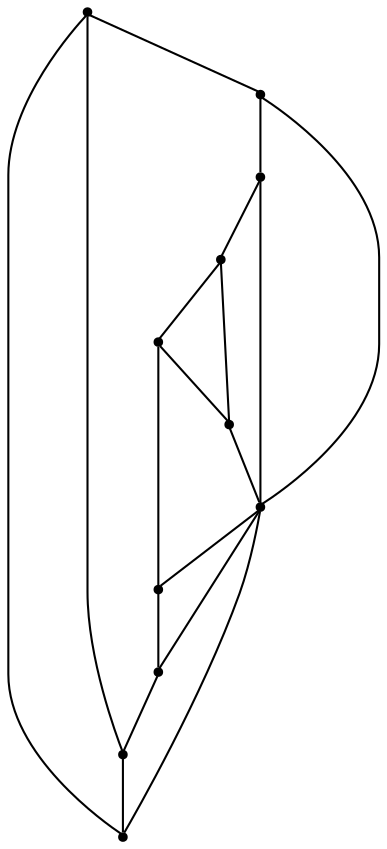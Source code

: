 graph {
  node [shape=point,comment="{\"directed\":false,\"doi\":\"10.1007/978-3-642-11805-0_16\",\"figure\":\"2 (2)\"}"]

  v0 [pos="1425.5121714924655,741.7754231665742"]
  v1 [pos="1263.1476524353027,803.211329594131"]
  v2 [pos="1300.0230152396268,800.1101885834998"]
  v3 [pos="1382.2538883120515,780.0997230655888"]
  v4 [pos="1231.9494430187135,1020.3026485916008"]
  v5 [pos="1231.3489764013957,876.9547443169205"]
  v6 [pos="1234.3137385701025,946.2517846667074"]
  v7 [pos="1083.2263484333835,780.8948678576254"]
  v8 [pos="1038.0281524658203,743.4281693324568"]
  v9 [pos="1168.1728894433309,800.2435607342677"]
  v10 [pos="1201.2454136515773,802.7860905860078"]

  v8 -- v4 [id="-2",pos="1038.0281524658203,743.4281693324568 1032.5094586394553,760.474809277747 1032.5094586394553,760.474809277747 1032.5094586394553,760.474809277747 1027.0929475296375,774.2216174165077 1016.2598616843999,801.710654392715 1017.9111369288245,818.4584313258649 1019.5623485476472,835.2105331547001 1033.7020569202512,841.2167956391639 1039.8524257216343,850.8661467244799 1046.0028581486192,860.515497809796 1044.1681502941042,873.8076830903358 1053.7168897406998,884.5491975390219 1063.2656928128974,895.2907119877079 1084.1979431862055,903.4810467932832 1094.480603949968,915.3187950953961 1104.763264713731,927.1522185018237 1104.3962722423464,942.6287305091035 1114.587184888263,954.0077854629387 1124.7780975341796,965.3827699267172 1145.522716007676,972.6686927227931 1159.9376051082168,983.9561616503499 1174.3524942087572,995.2436305779067 1182.4334546466205,1010.5367161270012 1193.1747287484102,1017.3641999804281 1203.9161301014035,1024.1916838338548 1217.3177178671192,1022.5535659916142 1224.0227110396984,1021.7323446226511 1226.1167091280915,1021.4770644747518 1226.9019584112389,1021.3813344192896 1231.9494430187135,1020.3026485916008"]
  v7 -- v6 [id="-3",pos="1083.2263484333835,780.8948678576254 1086.3703757352607,794.5623650416852 1086.3703757352607,794.5623650416852 1086.3703757352607,794.5623650416852 1090.3983853362326,807.9881132772143 1098.4502052484556,834.839355342644 1111.0845955072446,859.3900073090857 1123.7147864763126,883.9447297655844 1140.9234757534293,906.1945372274097 1162.0682992624681,920.5163020866959 1183.2132500227108,934.8383213516106 1208.2901357251544,941.2322980139863 1220.832905117301,944.4294135479885 1234.3137385701025,946.2517846667074 1234.3137385701025,946.2517846667074 1234.3137385701025,946.2517846667074"]
  v2 -- v6 [id="-6",pos="1300.0230152396268,800.1101885834998 1299.1327340059502,808.842407377889 1299.1327340059502,808.842407377889 1299.1327340059502,808.842407377889 1296.4932895394259,818.2668638875659 1291.210201316656,837.1111976056056 1285.1306478101153,854.2090366836419 1279.0552935932958,871.306875761678 1272.1876733824263,886.6498248139686 1264.169193285565,901.3262311194551 1256.1549124784246,915.9980581236276 1246.9981703647347,929.9990174853109 1242.4197993078897,937.001532411181 1237.841300999841,943.9999768469942 1242.4197993078897,937.001532411181 1242.4197993078897,937.001532411181 1234.3137385701025,946.2517846667074 1234.3137385701025,946.2517846667074 1234.3137385701025,946.2517846667074"]
  v3 -- v6 [id="-7",pos="1382.2538883120515,780.0997230655888 1380.4307285042696,793.461806292573 1380.4307285042696,793.461806292573 1380.4307285042696,793.461806292573 1376.4485293366188,806.8875545281021 1368.4801862140034,833.7390509991603 1355.9875537961027,858.2897029656021 1343.4949213782022,882.8444254221007 1326.4739276264988,905.0899079882406 1305.5624828249909,919.4159977432122 1284.6469659849654,933.7380170081269 1259.8409980951353,940.1319936705027 1247.4401137950808,943.3288547988763 1234.3137385701025,946.2517846667074 1234.3137385701025,946.2517846667074 1234.3137385701025,946.2517846667074"]
  v10 -- v5 [id="-11",pos="1201.2454136515773,802.7860905860078 1202.198111600654,809.4593410271256 1202.198111600654,809.4593410271256 1202.198111600654,809.4593410271256 1203.457389512173,814.2653177560851 1205.963474717251,823.8854121941177 1208.8488957604695,832.6094900083933 1211.738643344613,841.3335678226689 1215.0035274771756,849.1654450976156 1218.8105017373728,856.6515851233613 1222.61747599757,864.137725149107 1226.9665403854015,871.286014500137 1231.3489764013957,876.9547443169205"]
  v1 -- v10 [id="-13",pos="1263.1476524353027,803.211329594131 1253.0524122605789,803.789807725898 1242.6195255851064,804.0781531720119 1231.9869821237962,804.0781531720119 1221.5159407000242,804.0781531720119 1211.2384973537446,803.7985007924624 1201.2454136515773,802.7860905860078"]
  v2 -- v1 [id="-14",pos="1300.0230152396268,800.1101885834998 1288.2739291732046,801.4276229144159 1275.9548066811753,802.5402561206373 1263.1476524353027,803.211329594131"]
  v6 -- v9 [id="-15",pos="1234.3137385701025,946.2517846667074 1226.8081126368322,939.0856233202718 1226.8081126368322,939.0856233202718 1226.8081126368322,939.0856233202718 1222.2630813953488,932.1581580548244 1213.1812902406205,918.2948321381873 1205.2336890642032,903.7687795591745 1197.2862151389897,889.2424725745332 1190.4770032306049,874.049622843088 1184.4474594471067,857.1184194517526 1178.4221149533294,840.1956114461597 1173.1807651253632,821.5387746763621 1170.5621898562408,812.2061585985922 1168.1728894433309,800.2435607342677 1168.1728894433309,800.2435607342677 1168.1728894433309,800.2435607342677"]
  v3 -- v2 [id="-20",pos="1382.2538883120515,780.0997230655888 1360.721029318918,788.923923099858 1332.43743740177,795.8494761903804 1300.0230152396268,800.1101885834998"]
  v0 -- v3 [id="-21",pos="1425.5121714924655,741.7754231665742 1426.1397426161654,754.3153797546347 1409.6793514723117,768.7618387493746 1382.2538883120515,780.0997230655888"]
  v4 -- v6 [id="-22",pos="1231.9494430187135,1020.3026485916008 1232.4289255541423,1017.8351047988763 1232.287167713254,1015.2925749471361 1230.9445402633312,1013.1708320050197 1229.6019128134083,1011.0534139585886 1227.0582885032475,1009.3570372274096 1228.4719221248183,1007.0979152458756 1229.8854284951854,1004.8387932643415 1235.25606554608,1002.0126011367669 1235.3269444665243,999.1159386500836 1235.3978233869684,996.2190217577719 1230.164744887241,993.2511256950943 1230.164744887241,989.8624427227932 1230.164744887241,986.4696892604352 1235.3978233869684,982.6556400771966 1235.4645030176916,979.3379362752612 1235.5395812278568,976.0156531720119 1230.4483878202216,973.1937859401227 1230.519266740666,970.2971234534394 1230.59014566111,967.4002065611277 1235.8190248711164,964.4323104984501 1237.3034101619276,962.1024637521788 1238.7879227039425,959.7682921102221 1236.5278140755586,958.0759858691 1235.3978233869684,955.6041807820972 1234.2678326983785,953.1323756950943 1234.2678326983785,949.8813261678393 1234.3137385701025,946.2517846667074"]
  v9 -- v7 [id="-23",pos="1168.1728894433309,800.2435607342677 1134.7671777234032,796.5357020839743 1105.5318214611355,789.6283840562872 1083.2263484333835,780.8948678576254"]
  v5 -- v6 [id="-25",pos="1231.3489764013957,876.9547443169205 1231.8118844675462,882.027528948823 1229.5977135236872,886.5373775261489 1230.1522742692814,889.7843565633472 1230.7068350148754,893.0272651104884 1234.0301274499227,895.0029792218165 1234.2762312778207,897.5455090735567 1234.5222078545148,900.0798979451831 1231.690868572856,903.1851730472782 1231.999452741756,906.1487442142704 1232.3038376209347,909.1123153812626 1235.7522179891896,911.9298577174665 1235.8190248711164,914.8934288844587 1235.877433173601,917.852929561394 1232.55401348735,920.9582046634891 1232.3038376209347,923.9884301051618 1232.0620603339617,927.0229804425197 1234.8932723644168,929.9865516095119 1235.4478331100108,933.4418888564934 1236.0025211068087,936.8974805091035 1234.2762312778207,940.8489087317598 1234.3137385701025,946.2517846667074"]
  v10 -- v9 [id="-28",pos="1201.2454136515773,802.7860905860078 1189.8342166441034,802.648650027193 1178.781507284775,801.7034279018296 1168.1728894433309,800.2435607342677"]
  v7 -- v8 [id="-29",pos="1083.2263484333835,780.8948678576254 1054.9058307185433,769.2958044919526 1037.830085967308,754.6065866390297 1038.0281524658203,743.4281693324568"]
  v5 -- v1 [id="-30",pos="1231.3489764013957,876.9547443169205 1237.9414476971292,870.435790889519 1242.2945841234782,863.2915720285459 1246.101685634879,855.8054320028002 1249.9086598950762,848.3192919770545 1253.1735440276389,840.4874147021078 1256.0590923220611,831.7592663977754 1258.9445133652798,823.0351885834998 1261.4546706088754,813.419164635524 1263.1476524353027,803.211329594131"]
  v4 -- v0 [id="-32",pos="1231.9494430187135,1020.3026485916008 1242.9201510407204,1021.9908207412591 1256.6594635009765,1023.6454749493556 1267.6677106280658,1016.7597322069906 1278.6758305039516,1009.8780599546824 1286.961156374909,994.4557363462839 1301.7346393673918,983.0766813924487 1316.5081223598745,971.6976264386135 1337.7739617636037,964.3531903479707 1348.2192495656568,952.8822949622286 1358.6645373677097,941.4073290864295 1358.2850742783658,925.8099744055879 1368.8261822367822,913.8765695871398 1379.3674174464024,901.9472352587484 1400.8208251243414,893.6859212828074 1410.6073334449945,882.8568912978997 1420.393714514444,872.0237908229352 1418.5131962266078,858.6272992346894 1424.8178571124408,848.898827998894 1431.122517998274,839.17010235747 1445.6124853089798,833.1096514741248 1447.3054353226062,816.2242410959288 1448.9983853362326,799.3390851233613 1437.8943180527797,771.6205742702008 1432.34425680471,757.7613188436205 1425.5121714924655,741.7754231665742 1425.5121714924655,741.7754231665742 1425.5121714924655,741.7754231665742"]
  v8 -- v0 [id="-33",pos="1038.0281524658203,743.4281693324568 1037.830085967308,702.3955307132939 1124.7572283367776,673.0640881751192 1231.9869821237962,673.0640881751192 1339.2167359108148,673.0640881751192 1426.1397426161654,702.3955307132939 1425.5121714924655,741.7754231665742"]
}